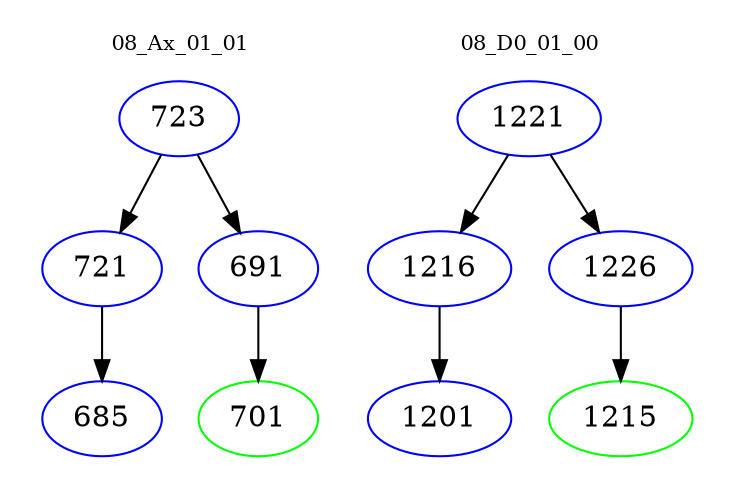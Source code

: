 digraph{
subgraph cluster_0 {
color = white
label = "08_Ax_01_01";
fontsize=10;
T0_723 [label="723", color="blue"]
T0_723 -> T0_721 [color="black"]
T0_721 [label="721", color="blue"]
T0_721 -> T0_685 [color="black"]
T0_685 [label="685", color="blue"]
T0_723 -> T0_691 [color="black"]
T0_691 [label="691", color="blue"]
T0_691 -> T0_701 [color="black"]
T0_701 [label="701", color="green"]
}
subgraph cluster_1 {
color = white
label = "08_D0_01_00";
fontsize=10;
T1_1221 [label="1221", color="blue"]
T1_1221 -> T1_1216 [color="black"]
T1_1216 [label="1216", color="blue"]
T1_1216 -> T1_1201 [color="black"]
T1_1201 [label="1201", color="blue"]
T1_1221 -> T1_1226 [color="black"]
T1_1226 [label="1226", color="blue"]
T1_1226 -> T1_1215 [color="black"]
T1_1215 [label="1215", color="green"]
}
}
